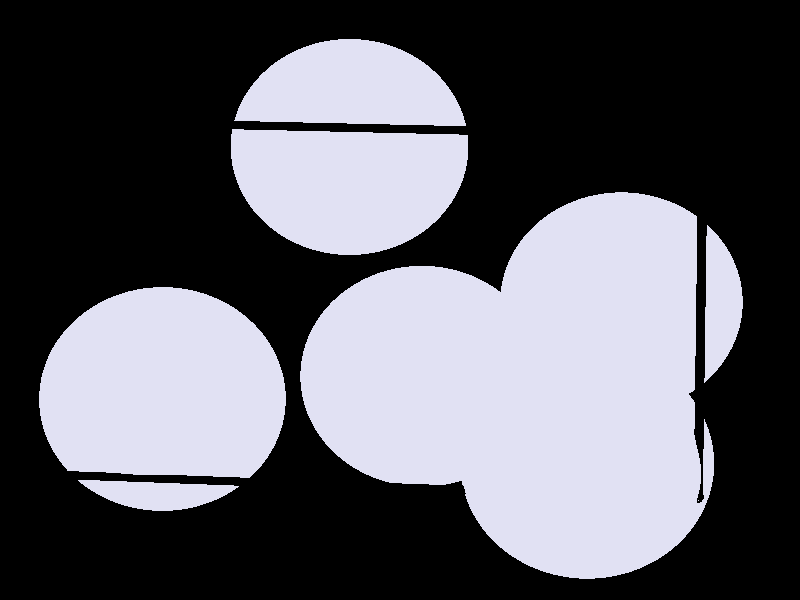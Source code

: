 #include "colors.inc"
#include "finish.inc"

global_settings {assumed_gamma 1 max_trace_level 6}
background {color White transmit 1.0}
camera {perspective
  right -8.55*x up 7.06*y
  direction 50.00*z
  location <0,0,50.00> look_at <0,0,0>}


light_source {<  2.00,   3.00,  40.00> color White
  area_light <0.70, 0, 0>, <0, 0.70, 0>, 3, 3
  adaptive 1 jitter}
// no fog
#declare simple = finish {phong 0.7}
#declare pale = finish {ambient 0.5 diffuse 0.85 roughness 0.001 specular 0.200 }
#declare intermediate = finish {ambient 0.3 diffuse 0.6 specular 0.1 roughness 0.04}
#declare vmd = finish {ambient 0.0 diffuse 0.65 phong 0.1 phong_size 40.0 specular 0.5 }
#declare jmol = finish {ambient 0.2 diffuse 0.6 specular 1 roughness 0.001 metallic}
#declare ase2 = finish {ambient 0.05 brilliance 3 diffuse 0.6 metallic specular 0.7 roughness 0.04 reflection 0.15}
#declare ase3 = finish {ambient 0.15 brilliance 2 diffuse 0.6 metallic specular 1.0 roughness 0.001 reflection 0.0}
#declare glass = finish {ambient 0.05 diffuse 0.3 specular 1.0 roughness 0.001}
#declare glass2 = finish {ambient 0.01 diffuse 0.3 specular 1.0 reflection 0.25 roughness 0.001}
#declare Rcell = 0.050;
#declare Rbond = 0.100;

#macro atom(LOC, R, COL, TRANS, FIN)
  sphere{LOC, R texture{pigment{color COL transmit TRANS} finish{FIN}}}
#end
#macro constrain(LOC, R, COL, TRANS FIN)
union{torus{R, Rcell rotate 45*z texture{pigment{color COL transmit TRANS} finish{FIN}}}
     torus{R, Rcell rotate -45*z texture{pigment{color COL transmit TRANS} finish{FIN}}}
     translate LOC}
#end

cylinder {< -4.06,  -2.13,  -2.03>, < -3.23,  -1.43,  -6.39>, Rcell pigment {Black}}
cylinder {< -4.05,   2.17,  -1.34>, < -3.22,   2.86,  -5.70>, Rcell pigment {Black}}
cylinder {<  3.24,   1.93,   0.01>, <  4.07,   2.63,  -4.34>, Rcell pigment {Black}}
cylinder {<  3.23,  -2.37,  -0.68>, <  4.06,  -1.67,  -5.03>, Rcell pigment {Black}}
cylinder {< -4.06,  -2.13,  -2.03>, < -4.05,   2.17,  -1.34>, Rcell pigment {Black}}
cylinder {< -3.23,  -1.43,  -6.39>, < -3.22,   2.86,  -5.70>, Rcell pigment {Black}}
cylinder {<  4.06,  -1.67,  -5.03>, <  4.07,   2.63,  -4.34>, Rcell pigment {Black}}
cylinder {<  3.23,  -2.37,  -0.68>, <  3.24,   1.93,   0.01>, Rcell pigment {Black}}
cylinder {< -4.06,  -2.13,  -2.03>, <  3.23,  -2.37,  -0.68>, Rcell pigment {Black}}
cylinder {< -3.23,  -1.43,  -6.39>, <  4.06,  -1.67,  -5.03>, Rcell pigment {Black}}
cylinder {< -3.22,   2.86,  -5.70>, <  4.07,   2.63,  -4.34>, Rcell pigment {Black}}
cylinder {< -4.05,   2.17,  -1.34>, <  3.24,   1.93,   0.01>, Rcell pigment {Black}}
atom(<  2.05,  -1.97,  -1.27>, 1.39, rgb <0.75, 0.75, 0.90>, 0.0, ase2) // #0
atom(< -2.68,  -1.23,  -2.82>, 1.39, rgb <0.75, 0.75, 0.90>, 0.0, ase2) // #1
atom(< -0.59,   1.97,  -4.74>, 1.39, rgb <0.75, 0.75, 0.90>, 0.0, ase2) // #2
atom(<  2.54,  -0.03,  -3.70>, 1.39, rgb <0.75, 0.75, 0.90>, 0.0, ase2) // #3
atom(<  0.25,  -0.96,  -3.53>, 1.39, rgb <0.75, 0.75, 0.90>, 0.0, ase2) // #4

// no constraints

